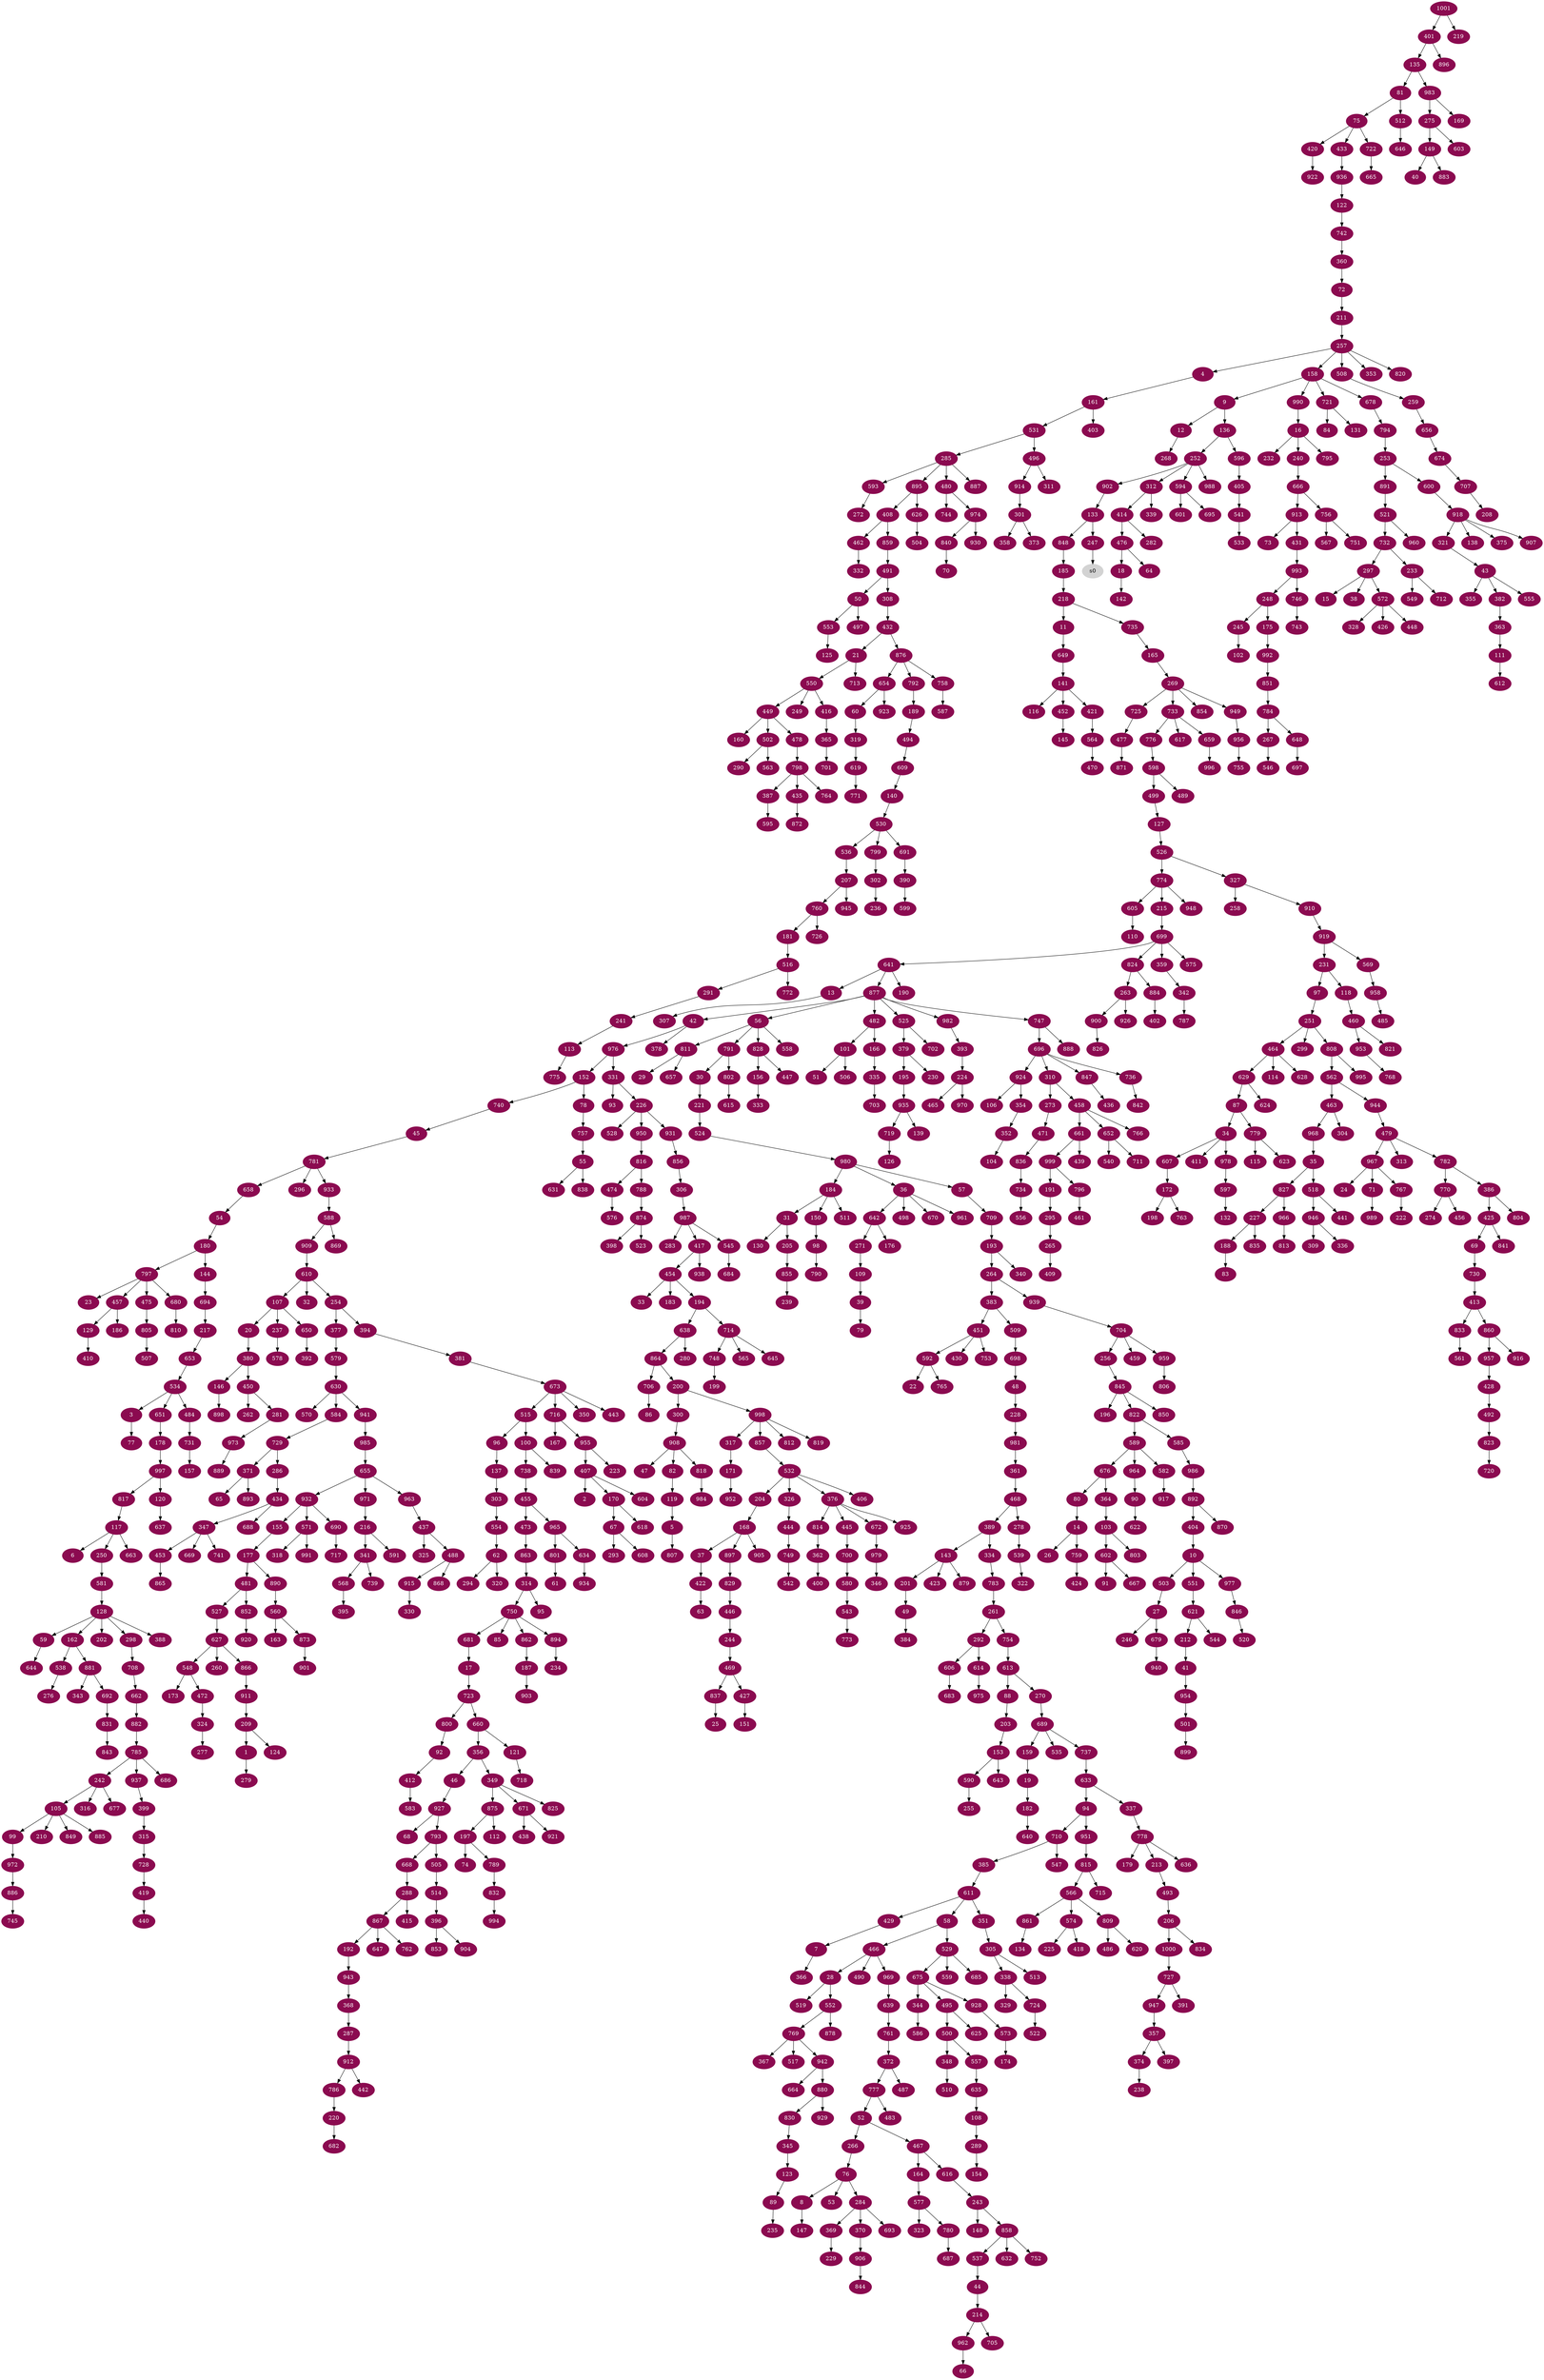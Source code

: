 digraph G {
node [color=deeppink4, style=filled, fontcolor=white];
209 -> 1;
407 -> 2;
534 -> 3;
257 -> 4;
119 -> 5;
117 -> 6;
429 -> 7;
76 -> 8;
158 -> 9;
404 -> 10;
218 -> 11;
9 -> 12;
641 -> 13;
80 -> 14;
297 -> 15;
990 -> 16;
681 -> 17;
476 -> 18;
159 -> 19;
107 -> 20;
432 -> 21;
592 -> 22;
797 -> 23;
967 -> 24;
837 -> 25;
14 -> 26;
503 -> 27;
466 -> 28;
811 -> 29;
791 -> 30;
184 -> 31;
610 -> 32;
454 -> 33;
87 -> 34;
968 -> 35;
980 -> 36;
168 -> 37;
297 -> 38;
109 -> 39;
149 -> 40;
212 -> 41;
877 -> 42;
321 -> 43;
537 -> 44;
740 -> 45;
356 -> 46;
908 -> 47;
698 -> 48;
201 -> 49;
491 -> 50;
101 -> 51;
777 -> 52;
76 -> 53;
658 -> 54;
757 -> 55;
877 -> 56;
980 -> 57;
611 -> 58;
128 -> 59;
654 -> 60;
801 -> 61;
554 -> 62;
422 -> 63;
476 -> 64;
371 -> 65;
962 -> 66;
170 -> 67;
927 -> 68;
425 -> 69;
840 -> 70;
967 -> 71;
360 -> 72;
913 -> 73;
197 -> 74;
81 -> 75;
266 -> 76;
3 -> 77;
152 -> 78;
39 -> 79;
676 -> 80;
135 -> 81;
908 -> 82;
188 -> 83;
721 -> 84;
750 -> 85;
706 -> 86;
629 -> 87;
613 -> 88;
123 -> 89;
964 -> 90;
602 -> 91;
800 -> 92;
331 -> 93;
633 -> 94;
314 -> 95;
515 -> 96;
231 -> 97;
150 -> 98;
105 -> 99;
515 -> 100;
482 -> 101;
245 -> 102;
364 -> 103;
352 -> 104;
242 -> 105;
924 -> 106;
610 -> 107;
635 -> 108;
271 -> 109;
605 -> 110;
363 -> 111;
875 -> 112;
241 -> 113;
464 -> 114;
779 -> 115;
141 -> 116;
817 -> 117;
231 -> 118;
82 -> 119;
997 -> 120;
660 -> 121;
936 -> 122;
345 -> 123;
209 -> 124;
553 -> 125;
719 -> 126;
499 -> 127;
581 -> 128;
457 -> 129;
31 -> 130;
721 -> 131;
597 -> 132;
902 -> 133;
861 -> 134;
401 -> 135;
9 -> 136;
96 -> 137;
918 -> 138;
935 -> 139;
609 -> 140;
649 -> 141;
18 -> 142;
389 -> 143;
180 -> 144;
452 -> 145;
380 -> 146;
8 -> 147;
243 -> 148;
275 -> 149;
184 -> 150;
427 -> 151;
976 -> 152;
203 -> 153;
289 -> 154;
932 -> 155;
828 -> 156;
731 -> 157;
257 -> 158;
689 -> 159;
449 -> 160;
4 -> 161;
128 -> 162;
560 -> 163;
467 -> 164;
735 -> 165;
482 -> 166;
716 -> 167;
204 -> 168;
983 -> 169;
407 -> 170;
317 -> 171;
607 -> 172;
548 -> 173;
573 -> 174;
248 -> 175;
642 -> 176;
155 -> 177;
651 -> 178;
778 -> 179;
54 -> 180;
760 -> 181;
19 -> 182;
454 -> 183;
980 -> 184;
848 -> 185;
457 -> 186;
862 -> 187;
227 -> 188;
792 -> 189;
641 -> 190;
999 -> 191;
867 -> 192;
709 -> 193;
454 -> 194;
379 -> 195;
845 -> 196;
875 -> 197;
172 -> 198;
748 -> 199;
864 -> 200;
143 -> 201;
128 -> 202;
88 -> 203;
532 -> 204;
31 -> 205;
493 -> 206;
536 -> 207;
707 -> 208;
911 -> 209;
105 -> 210;
72 -> 211;
621 -> 212;
778 -> 213;
44 -> 214;
774 -> 215;
971 -> 216;
694 -> 217;
185 -> 218;
1001 -> 219;
786 -> 220;
30 -> 221;
767 -> 222;
955 -> 223;
393 -> 224;
574 -> 225;
331 -> 226;
827 -> 227;
48 -> 228;
369 -> 229;
379 -> 230;
919 -> 231;
16 -> 232;
732 -> 233;
894 -> 234;
89 -> 235;
302 -> 236;
107 -> 237;
374 -> 238;
855 -> 239;
16 -> 240;
291 -> 241;
785 -> 242;
616 -> 243;
446 -> 244;
248 -> 245;
27 -> 246;
133 -> 247;
993 -> 248;
550 -> 249;
117 -> 250;
97 -> 251;
136 -> 252;
794 -> 253;
610 -> 254;
590 -> 255;
704 -> 256;
211 -> 257;
327 -> 258;
508 -> 259;
627 -> 260;
783 -> 261;
450 -> 262;
824 -> 263;
193 -> 264;
295 -> 265;
52 -> 266;
784 -> 267;
12 -> 268;
165 -> 269;
613 -> 270;
642 -> 271;
593 -> 272;
310 -> 273;
770 -> 274;
983 -> 275;
538 -> 276;
324 -> 277;
468 -> 278;
1 -> 279;
638 -> 280;
450 -> 281;
414 -> 282;
987 -> 283;
76 -> 284;
531 -> 285;
729 -> 286;
368 -> 287;
668 -> 288;
108 -> 289;
502 -> 290;
516 -> 291;
261 -> 292;
67 -> 293;
62 -> 294;
191 -> 295;
781 -> 296;
732 -> 297;
128 -> 298;
251 -> 299;
200 -> 300;
914 -> 301;
799 -> 302;
137 -> 303;
463 -> 304;
351 -> 305;
856 -> 306;
13 -> 307;
491 -> 308;
946 -> 309;
696 -> 310;
496 -> 311;
252 -> 312;
479 -> 313;
863 -> 314;
399 -> 315;
242 -> 316;
998 -> 317;
571 -> 318;
60 -> 319;
62 -> 320;
918 -> 321;
539 -> 322;
577 -> 323;
472 -> 324;
437 -> 325;
532 -> 326;
526 -> 327;
572 -> 328;
338 -> 329;
915 -> 330;
976 -> 331;
462 -> 332;
156 -> 333;
389 -> 334;
166 -> 335;
946 -> 336;
633 -> 337;
305 -> 338;
312 -> 339;
193 -> 340;
216 -> 341;
359 -> 342;
881 -> 343;
675 -> 344;
830 -> 345;
979 -> 346;
434 -> 347;
500 -> 348;
356 -> 349;
673 -> 350;
611 -> 351;
354 -> 352;
257 -> 353;
924 -> 354;
43 -> 355;
660 -> 356;
947 -> 357;
301 -> 358;
699 -> 359;
742 -> 360;
981 -> 361;
814 -> 362;
382 -> 363;
676 -> 364;
416 -> 365;
7 -> 366;
769 -> 367;
943 -> 368;
284 -> 369;
284 -> 370;
729 -> 371;
761 -> 372;
301 -> 373;
357 -> 374;
918 -> 375;
532 -> 376;
254 -> 377;
42 -> 378;
525 -> 379;
20 -> 380;
394 -> 381;
43 -> 382;
264 -> 383;
49 -> 384;
710 -> 385;
782 -> 386;
798 -> 387;
128 -> 388;
468 -> 389;
691 -> 390;
727 -> 391;
650 -> 392;
982 -> 393;
254 -> 394;
568 -> 395;
514 -> 396;
357 -> 397;
874 -> 398;
937 -> 399;
362 -> 400;
1001 -> 401;
884 -> 402;
161 -> 403;
892 -> 404;
596 -> 405;
532 -> 406;
955 -> 407;
895 -> 408;
265 -> 409;
129 -> 410;
34 -> 411;
92 -> 412;
730 -> 413;
312 -> 414;
288 -> 415;
550 -> 416;
987 -> 417;
574 -> 418;
728 -> 419;
75 -> 420;
141 -> 421;
37 -> 422;
143 -> 423;
759 -> 424;
386 -> 425;
572 -> 426;
469 -> 427;
957 -> 428;
611 -> 429;
451 -> 430;
913 -> 431;
308 -> 432;
75 -> 433;
286 -> 434;
798 -> 435;
847 -> 436;
963 -> 437;
671 -> 438;
661 -> 439;
419 -> 440;
518 -> 441;
912 -> 442;
673 -> 443;
326 -> 444;
376 -> 445;
829 -> 446;
828 -> 447;
572 -> 448;
550 -> 449;
380 -> 450;
383 -> 451;
141 -> 452;
347 -> 453;
417 -> 454;
738 -> 455;
770 -> 456;
797 -> 457;
310 -> 458;
704 -> 459;
118 -> 460;
796 -> 461;
408 -> 462;
562 -> 463;
251 -> 464;
224 -> 465;
58 -> 466;
52 -> 467;
361 -> 468;
244 -> 469;
564 -> 470;
273 -> 471;
548 -> 472;
455 -> 473;
816 -> 474;
797 -> 475;
414 -> 476;
725 -> 477;
449 -> 478;
944 -> 479;
285 -> 480;
177 -> 481;
877 -> 482;
777 -> 483;
534 -> 484;
958 -> 485;
809 -> 486;
372 -> 487;
437 -> 488;
598 -> 489;
466 -> 490;
859 -> 491;
428 -> 492;
213 -> 493;
189 -> 494;
675 -> 495;
531 -> 496;
50 -> 497;
36 -> 498;
598 -> 499;
495 -> 500;
954 -> 501;
449 -> 502;
10 -> 503;
626 -> 504;
793 -> 505;
101 -> 506;
805 -> 507;
257 -> 508;
383 -> 509;
348 -> 510;
184 -> 511;
81 -> 512;
305 -> 513;
505 -> 514;
673 -> 515;
181 -> 516;
769 -> 517;
35 -> 518;
28 -> 519;
846 -> 520;
891 -> 521;
724 -> 522;
874 -> 523;
221 -> 524;
877 -> 525;
127 -> 526;
481 -> 527;
226 -> 528;
58 -> 529;
140 -> 530;
161 -> 531;
857 -> 532;
541 -> 533;
653 -> 534;
689 -> 535;
530 -> 536;
858 -> 537;
162 -> 538;
278 -> 539;
652 -> 540;
405 -> 541;
749 -> 542;
580 -> 543;
621 -> 544;
987 -> 545;
267 -> 546;
710 -> 547;
627 -> 548;
233 -> 549;
21 -> 550;
10 -> 551;
28 -> 552;
50 -> 553;
303 -> 554;
43 -> 555;
734 -> 556;
500 -> 557;
56 -> 558;
529 -> 559;
890 -> 560;
833 -> 561;
808 -> 562;
502 -> 563;
421 -> 564;
714 -> 565;
815 -> 566;
756 -> 567;
341 -> 568;
919 -> 569;
630 -> 570;
932 -> 571;
297 -> 572;
928 -> 573;
566 -> 574;
699 -> 575;
474 -> 576;
164 -> 577;
237 -> 578;
377 -> 579;
700 -> 580;
250 -> 581;
589 -> 582;
412 -> 583;
630 -> 584;
822 -> 585;
344 -> 586;
758 -> 587;
933 -> 588;
822 -> 589;
153 -> 590;
216 -> 591;
451 -> 592;
285 -> 593;
252 -> 594;
387 -> 595;
136 -> 596;
978 -> 597;
776 -> 598;
390 -> 599;
253 -> 600;
594 -> 601;
103 -> 602;
275 -> 603;
407 -> 604;
774 -> 605;
292 -> 606;
34 -> 607;
67 -> 608;
494 -> 609;
909 -> 610;
385 -> 611;
111 -> 612;
754 -> 613;
292 -> 614;
802 -> 615;
467 -> 616;
733 -> 617;
170 -> 618;
319 -> 619;
809 -> 620;
551 -> 621;
90 -> 622;
779 -> 623;
629 -> 624;
495 -> 625;
895 -> 626;
527 -> 627;
464 -> 628;
464 -> 629;
579 -> 630;
55 -> 631;
858 -> 632;
737 -> 633;
965 -> 634;
557 -> 635;
778 -> 636;
120 -> 637;
194 -> 638;
969 -> 639;
182 -> 640;
699 -> 641;
36 -> 642;
153 -> 643;
59 -> 644;
714 -> 645;
512 -> 646;
867 -> 647;
784 -> 648;
11 -> 649;
107 -> 650;
534 -> 651;
458 -> 652;
217 -> 653;
876 -> 654;
985 -> 655;
259 -> 656;
811 -> 657;
781 -> 658;
733 -> 659;
723 -> 660;
458 -> 661;
708 -> 662;
117 -> 663;
942 -> 664;
722 -> 665;
240 -> 666;
602 -> 667;
793 -> 668;
347 -> 669;
36 -> 670;
349 -> 671;
376 -> 672;
381 -> 673;
656 -> 674;
529 -> 675;
589 -> 676;
242 -> 677;
158 -> 678;
27 -> 679;
797 -> 680;
750 -> 681;
220 -> 682;
606 -> 683;
545 -> 684;
529 -> 685;
785 -> 686;
780 -> 687;
434 -> 688;
270 -> 689;
932 -> 690;
530 -> 691;
881 -> 692;
284 -> 693;
144 -> 694;
594 -> 695;
747 -> 696;
648 -> 697;
509 -> 698;
215 -> 699;
445 -> 700;
365 -> 701;
525 -> 702;
335 -> 703;
939 -> 704;
214 -> 705;
864 -> 706;
674 -> 707;
298 -> 708;
57 -> 709;
94 -> 710;
652 -> 711;
233 -> 712;
21 -> 713;
194 -> 714;
815 -> 715;
673 -> 716;
690 -> 717;
121 -> 718;
935 -> 719;
823 -> 720;
158 -> 721;
75 -> 722;
17 -> 723;
338 -> 724;
269 -> 725;
760 -> 726;
1000 -> 727;
315 -> 728;
584 -> 729;
69 -> 730;
484 -> 731;
521 -> 732;
269 -> 733;
836 -> 734;
218 -> 735;
696 -> 736;
689 -> 737;
100 -> 738;
341 -> 739;
152 -> 740;
347 -> 741;
122 -> 742;
746 -> 743;
480 -> 744;
886 -> 745;
993 -> 746;
877 -> 747;
714 -> 748;
444 -> 749;
314 -> 750;
756 -> 751;
858 -> 752;
451 -> 753;
261 -> 754;
956 -> 755;
666 -> 756;
78 -> 757;
876 -> 758;
14 -> 759;
207 -> 760;
639 -> 761;
867 -> 762;
172 -> 763;
798 -> 764;
592 -> 765;
458 -> 766;
967 -> 767;
953 -> 768;
552 -> 769;
782 -> 770;
619 -> 771;
516 -> 772;
543 -> 773;
526 -> 774;
113 -> 775;
733 -> 776;
372 -> 777;
337 -> 778;
87 -> 779;
577 -> 780;
45 -> 781;
479 -> 782;
334 -> 783;
851 -> 784;
882 -> 785;
912 -> 786;
342 -> 787;
816 -> 788;
197 -> 789;
98 -> 790;
56 -> 791;
876 -> 792;
927 -> 793;
678 -> 794;
16 -> 795;
999 -> 796;
180 -> 797;
478 -> 798;
530 -> 799;
723 -> 800;
965 -> 801;
791 -> 802;
103 -> 803;
386 -> 804;
475 -> 805;
959 -> 806;
5 -> 807;
251 -> 808;
566 -> 809;
680 -> 810;
56 -> 811;
998 -> 812;
966 -> 813;
376 -> 814;
951 -> 815;
950 -> 816;
997 -> 817;
908 -> 818;
998 -> 819;
257 -> 820;
460 -> 821;
845 -> 822;
492 -> 823;
699 -> 824;
349 -> 825;
900 -> 826;
35 -> 827;
56 -> 828;
897 -> 829;
880 -> 830;
692 -> 831;
789 -> 832;
413 -> 833;
206 -> 834;
227 -> 835;
471 -> 836;
469 -> 837;
55 -> 838;
100 -> 839;
974 -> 840;
425 -> 841;
736 -> 842;
831 -> 843;
906 -> 844;
256 -> 845;
977 -> 846;
696 -> 847;
133 -> 848;
105 -> 849;
845 -> 850;
992 -> 851;
481 -> 852;
396 -> 853;
269 -> 854;
205 -> 855;
931 -> 856;
998 -> 857;
243 -> 858;
408 -> 859;
413 -> 860;
566 -> 861;
750 -> 862;
473 -> 863;
638 -> 864;
453 -> 865;
627 -> 866;
288 -> 867;
488 -> 868;
588 -> 869;
892 -> 870;
477 -> 871;
435 -> 872;
560 -> 873;
788 -> 874;
349 -> 875;
432 -> 876;
641 -> 877;
552 -> 878;
143 -> 879;
942 -> 880;
162 -> 881;
662 -> 882;
149 -> 883;
824 -> 884;
105 -> 885;
972 -> 886;
285 -> 887;
747 -> 888;
973 -> 889;
177 -> 890;
253 -> 891;
986 -> 892;
371 -> 893;
750 -> 894;
285 -> 895;
401 -> 896;
168 -> 897;
146 -> 898;
501 -> 899;
263 -> 900;
873 -> 901;
252 -> 902;
187 -> 903;
396 -> 904;
168 -> 905;
370 -> 906;
918 -> 907;
300 -> 908;
588 -> 909;
327 -> 910;
866 -> 911;
287 -> 912;
666 -> 913;
496 -> 914;
488 -> 915;
860 -> 916;
582 -> 917;
600 -> 918;
910 -> 919;
852 -> 920;
671 -> 921;
420 -> 922;
654 -> 923;
696 -> 924;
376 -> 925;
263 -> 926;
46 -> 927;
675 -> 928;
880 -> 929;
974 -> 930;
226 -> 931;
655 -> 932;
781 -> 933;
634 -> 934;
195 -> 935;
433 -> 936;
785 -> 937;
417 -> 938;
264 -> 939;
679 -> 940;
630 -> 941;
769 -> 942;
192 -> 943;
562 -> 944;
207 -> 945;
518 -> 946;
727 -> 947;
774 -> 948;
269 -> 949;
226 -> 950;
94 -> 951;
171 -> 952;
460 -> 953;
41 -> 954;
716 -> 955;
949 -> 956;
860 -> 957;
569 -> 958;
704 -> 959;
521 -> 960;
36 -> 961;
214 -> 962;
655 -> 963;
589 -> 964;
455 -> 965;
827 -> 966;
479 -> 967;
463 -> 968;
466 -> 969;
224 -> 970;
655 -> 971;
99 -> 972;
281 -> 973;
480 -> 974;
614 -> 975;
42 -> 976;
10 -> 977;
34 -> 978;
672 -> 979;
524 -> 980;
228 -> 981;
877 -> 982;
135 -> 983;
818 -> 984;
941 -> 985;
585 -> 986;
306 -> 987;
252 -> 988;
71 -> 989;
158 -> 990;
571 -> 991;
175 -> 992;
431 -> 993;
832 -> 994;
808 -> 995;
659 -> 996;
178 -> 997;
200 -> 998;
661 -> 999;
206 -> 1000;
node [color=lightgrey, style=filled, fontcolor=black];
247 -> s0;
}
